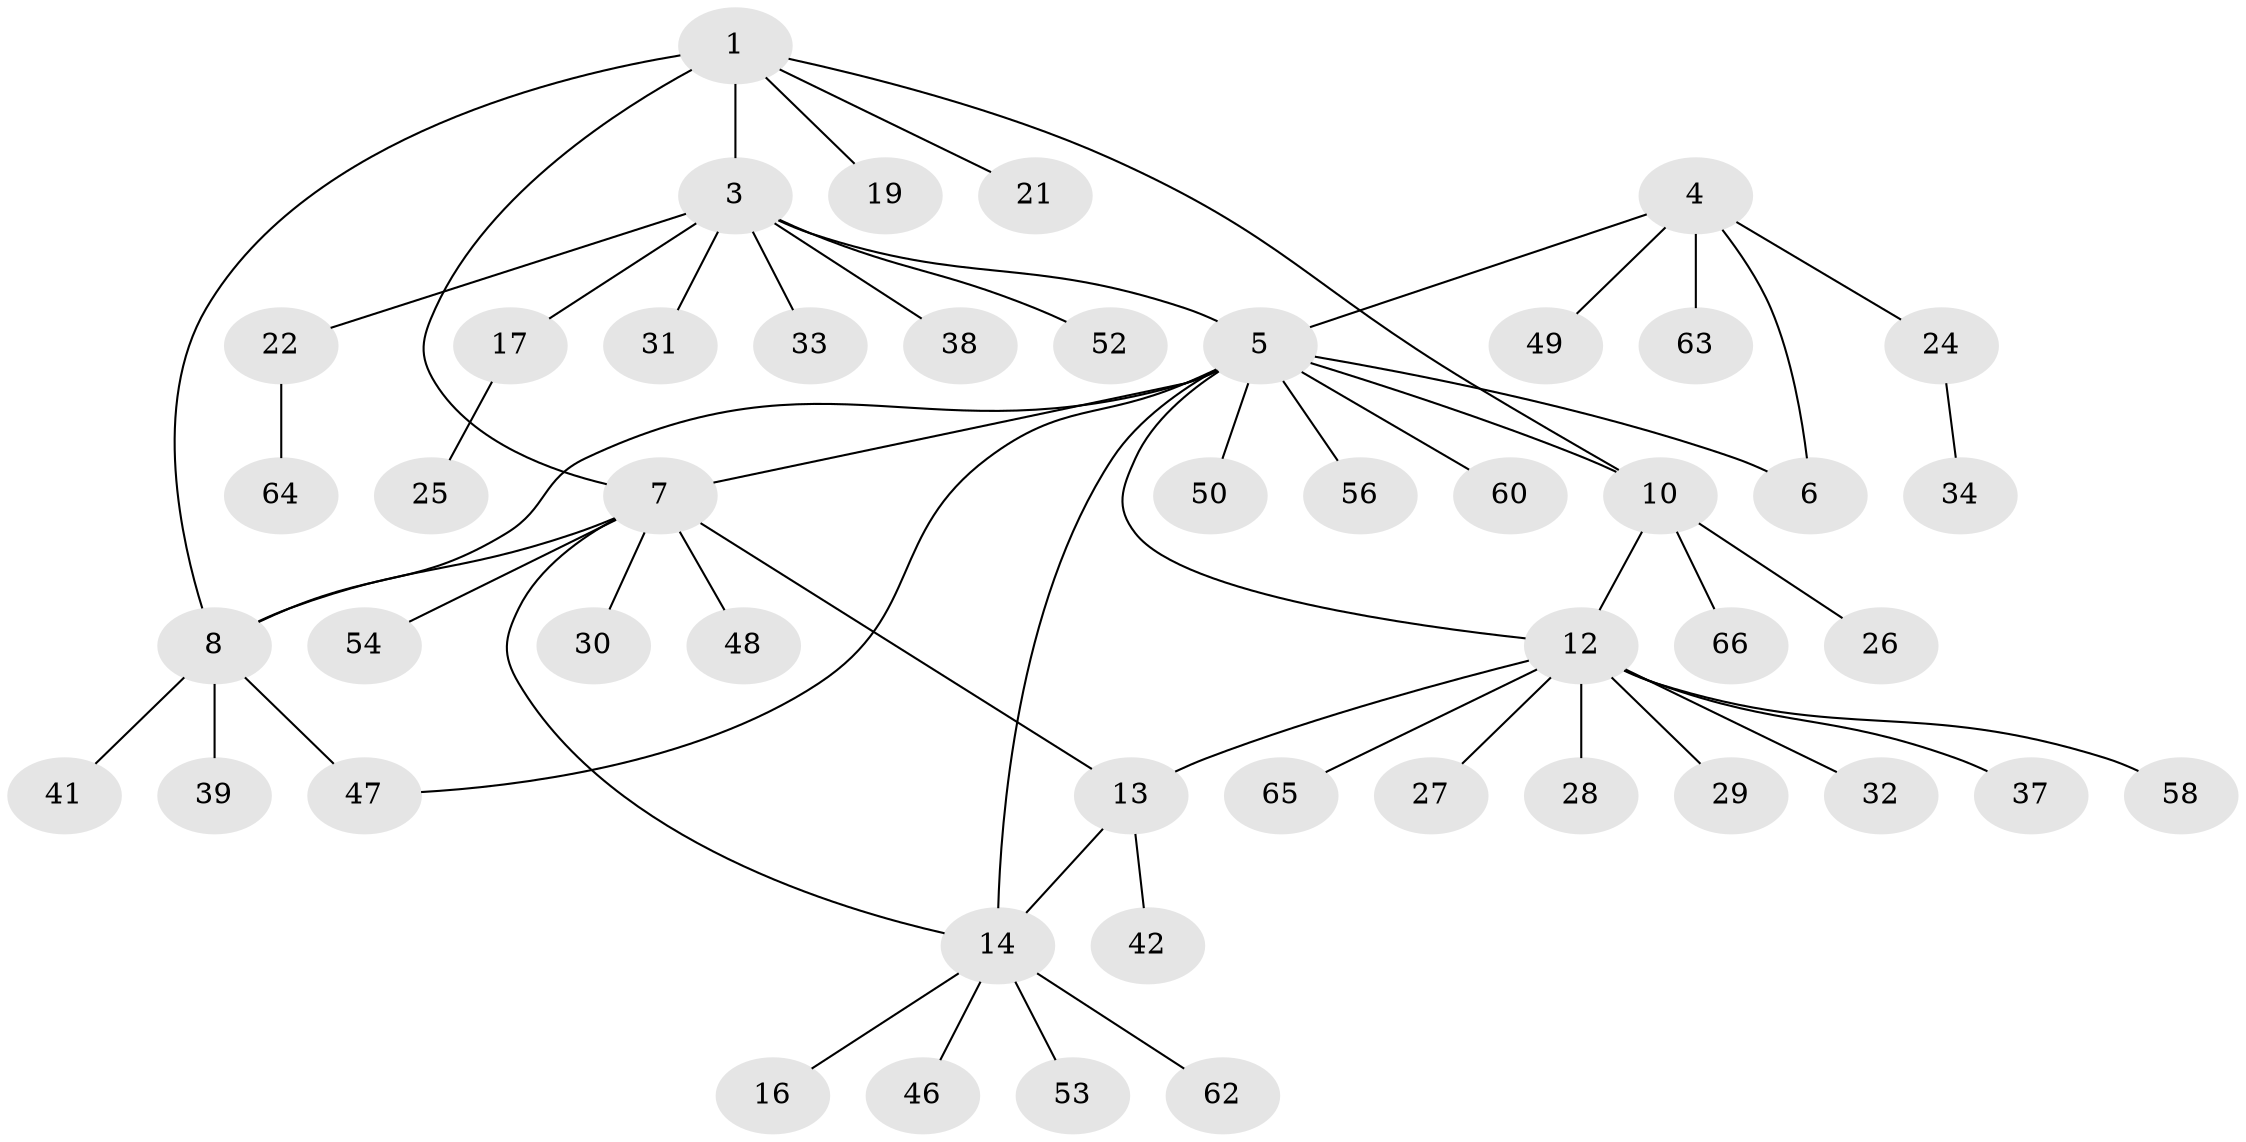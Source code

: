 // Generated by graph-tools (version 1.1) at 2025/52/02/27/25 19:52:18]
// undirected, 48 vertices, 57 edges
graph export_dot {
graph [start="1"]
  node [color=gray90,style=filled];
  1 [super="+2"];
  3 [super="+36"];
  4 [super="+61"];
  5 [super="+9"];
  6;
  7 [super="+15"];
  8 [super="+23"];
  10 [super="+11"];
  12 [super="+18"];
  13 [super="+43"];
  14 [super="+45"];
  16;
  17 [super="+20"];
  19;
  21;
  22 [super="+51"];
  24 [super="+35"];
  25;
  26 [super="+59"];
  27;
  28;
  29 [super="+44"];
  30;
  31;
  32;
  33;
  34;
  37 [super="+40"];
  38;
  39;
  41;
  42;
  46;
  47;
  48;
  49;
  50 [super="+57"];
  52;
  53 [super="+55"];
  54;
  56;
  58;
  60;
  62;
  63;
  64;
  65;
  66;
  1 -- 3 [weight=2];
  1 -- 21;
  1 -- 7;
  1 -- 19;
  1 -- 8;
  1 -- 10;
  3 -- 5;
  3 -- 17;
  3 -- 22;
  3 -- 31;
  3 -- 33;
  3 -- 38;
  3 -- 52;
  4 -- 5;
  4 -- 6;
  4 -- 24;
  4 -- 49;
  4 -- 63;
  5 -- 6;
  5 -- 12;
  5 -- 14;
  5 -- 47;
  5 -- 50;
  5 -- 56;
  5 -- 60;
  5 -- 8;
  5 -- 10;
  5 -- 7;
  7 -- 8;
  7 -- 30;
  7 -- 48;
  7 -- 54;
  7 -- 13;
  7 -- 14;
  8 -- 39;
  8 -- 41;
  8 -- 47;
  10 -- 12 [weight=2];
  10 -- 26;
  10 -- 66;
  12 -- 13;
  12 -- 32;
  12 -- 58;
  12 -- 65;
  12 -- 29;
  12 -- 37;
  12 -- 27;
  12 -- 28;
  13 -- 14;
  13 -- 42;
  14 -- 16;
  14 -- 46;
  14 -- 53;
  14 -- 62;
  17 -- 25;
  22 -- 64;
  24 -- 34;
}
